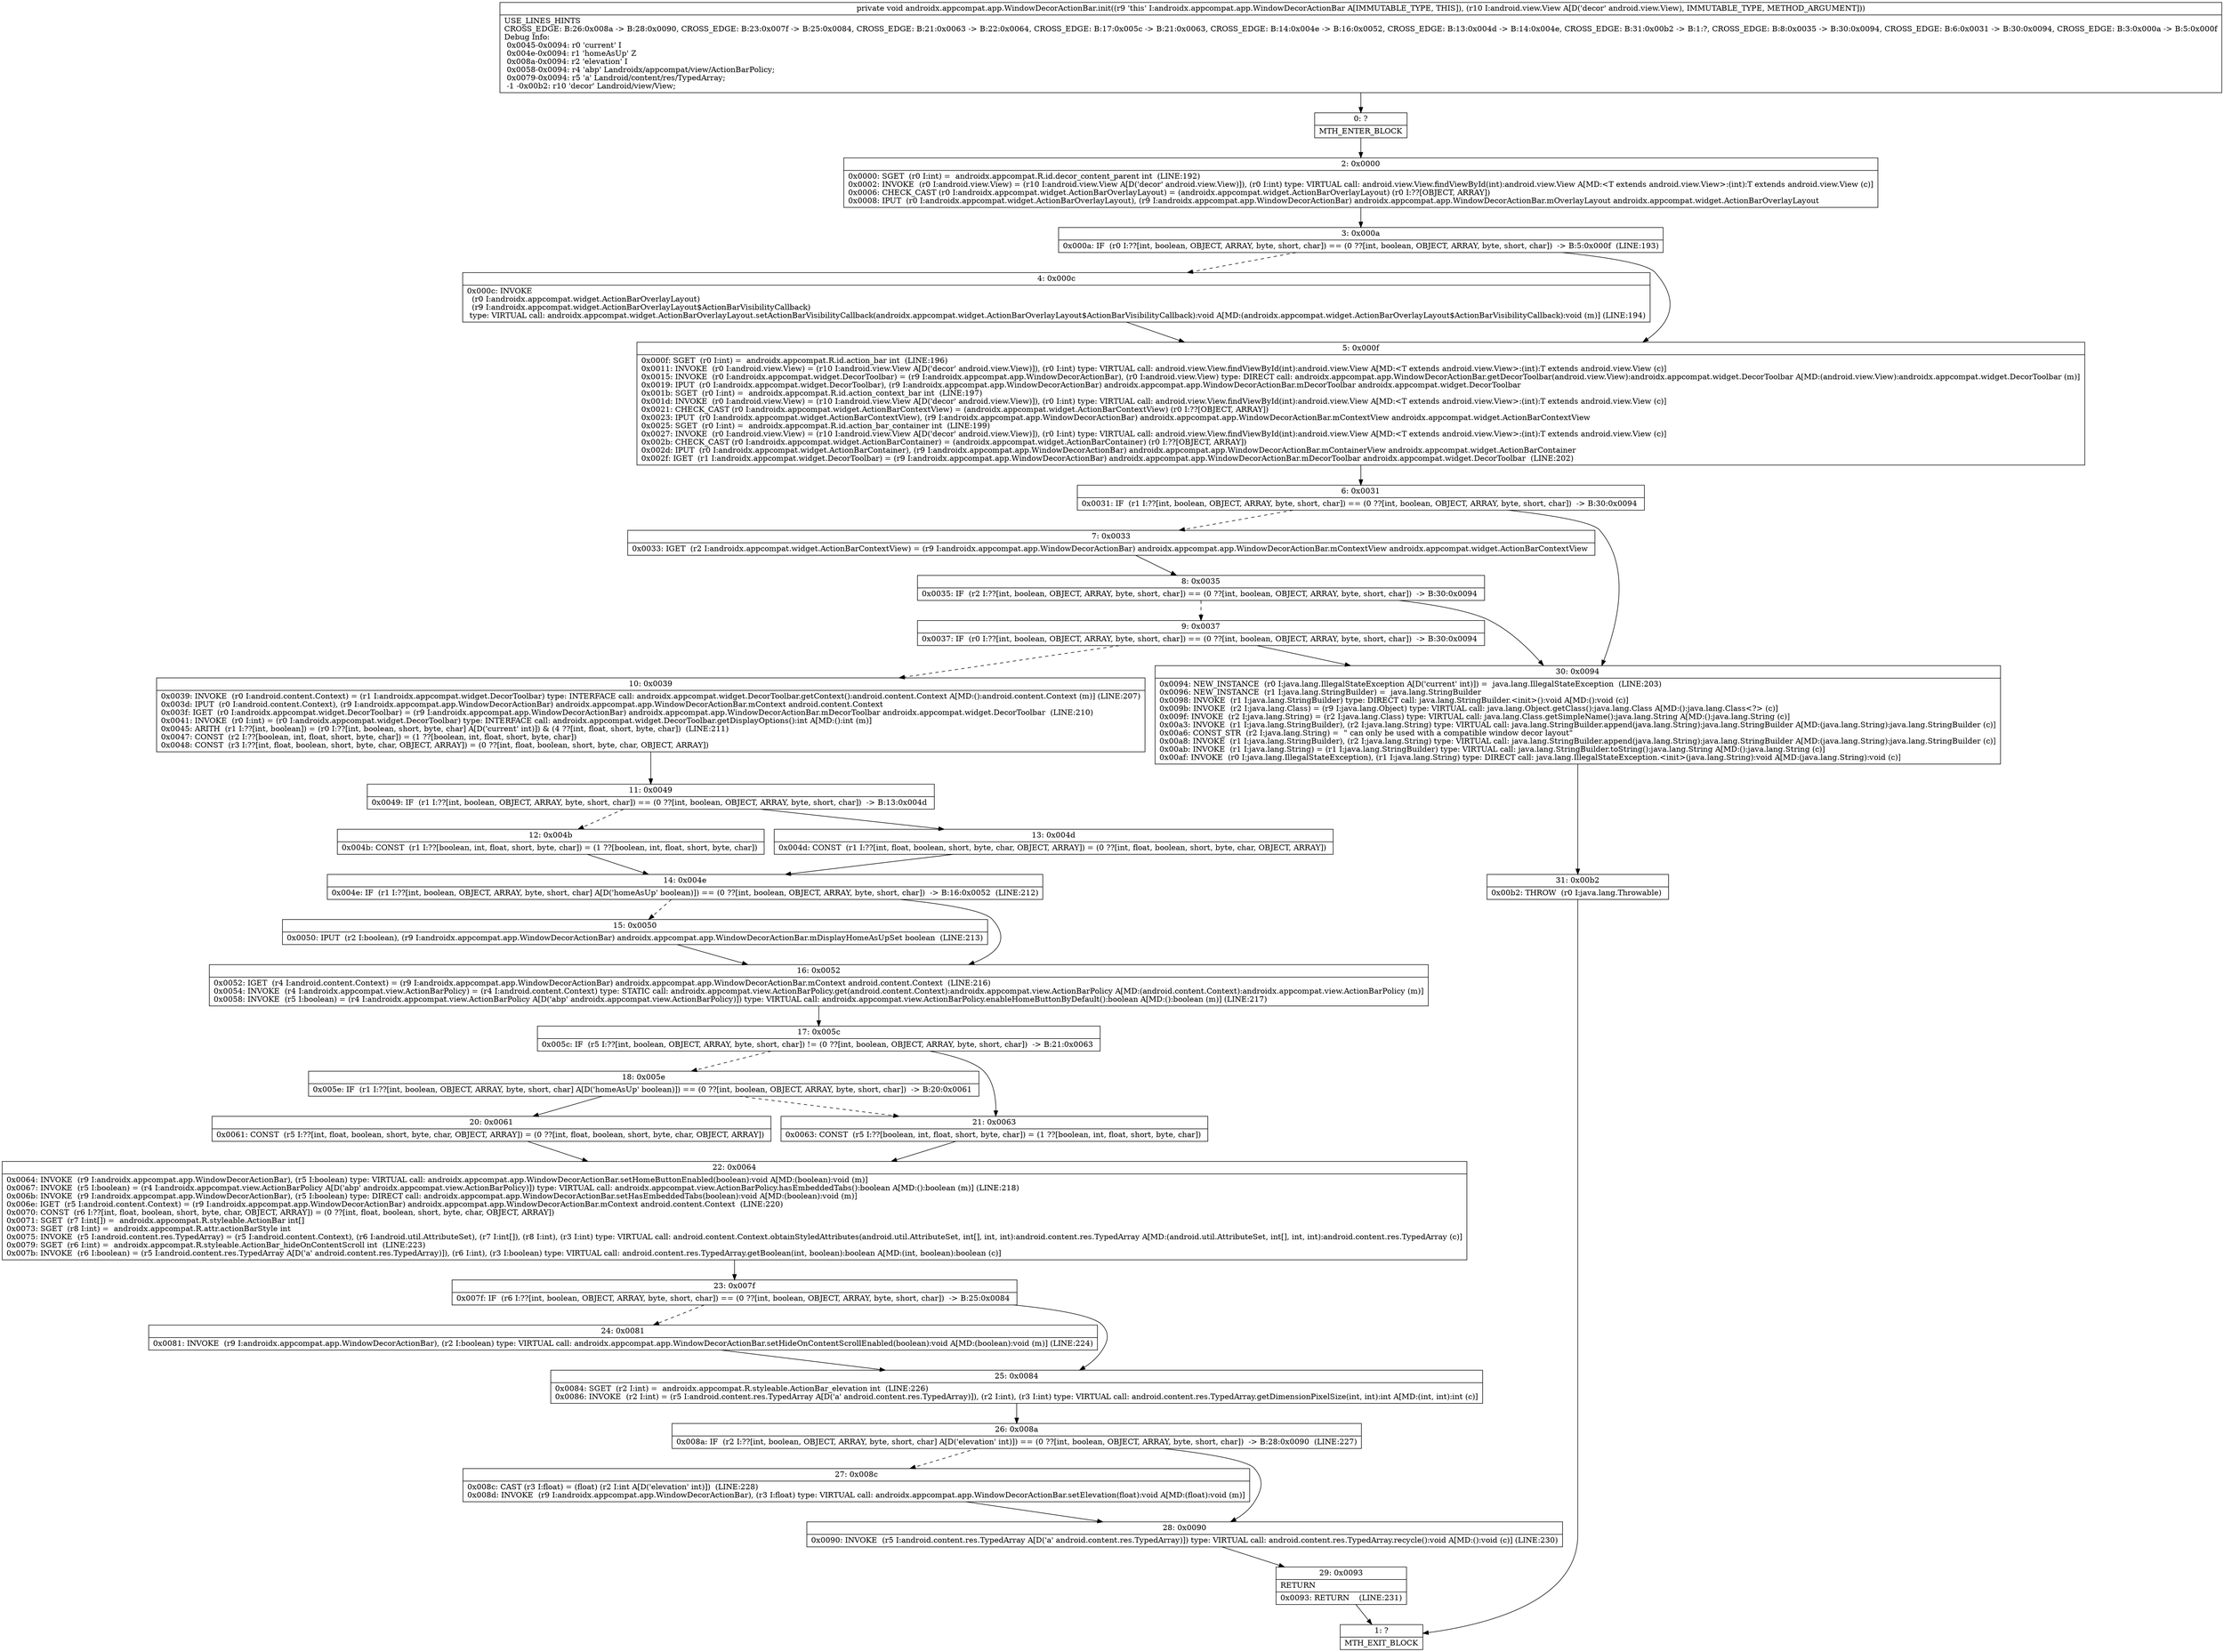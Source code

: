 digraph "CFG forandroidx.appcompat.app.WindowDecorActionBar.init(Landroid\/view\/View;)V" {
Node_0 [shape=record,label="{0\:\ ?|MTH_ENTER_BLOCK\l}"];
Node_2 [shape=record,label="{2\:\ 0x0000|0x0000: SGET  (r0 I:int) =  androidx.appcompat.R.id.decor_content_parent int  (LINE:192)\l0x0002: INVOKE  (r0 I:android.view.View) = (r10 I:android.view.View A[D('decor' android.view.View)]), (r0 I:int) type: VIRTUAL call: android.view.View.findViewById(int):android.view.View A[MD:\<T extends android.view.View\>:(int):T extends android.view.View (c)]\l0x0006: CHECK_CAST (r0 I:androidx.appcompat.widget.ActionBarOverlayLayout) = (androidx.appcompat.widget.ActionBarOverlayLayout) (r0 I:??[OBJECT, ARRAY]) \l0x0008: IPUT  (r0 I:androidx.appcompat.widget.ActionBarOverlayLayout), (r9 I:androidx.appcompat.app.WindowDecorActionBar) androidx.appcompat.app.WindowDecorActionBar.mOverlayLayout androidx.appcompat.widget.ActionBarOverlayLayout \l}"];
Node_3 [shape=record,label="{3\:\ 0x000a|0x000a: IF  (r0 I:??[int, boolean, OBJECT, ARRAY, byte, short, char]) == (0 ??[int, boolean, OBJECT, ARRAY, byte, short, char])  \-\> B:5:0x000f  (LINE:193)\l}"];
Node_4 [shape=record,label="{4\:\ 0x000c|0x000c: INVOKE  \l  (r0 I:androidx.appcompat.widget.ActionBarOverlayLayout)\l  (r9 I:androidx.appcompat.widget.ActionBarOverlayLayout$ActionBarVisibilityCallback)\l type: VIRTUAL call: androidx.appcompat.widget.ActionBarOverlayLayout.setActionBarVisibilityCallback(androidx.appcompat.widget.ActionBarOverlayLayout$ActionBarVisibilityCallback):void A[MD:(androidx.appcompat.widget.ActionBarOverlayLayout$ActionBarVisibilityCallback):void (m)] (LINE:194)\l}"];
Node_5 [shape=record,label="{5\:\ 0x000f|0x000f: SGET  (r0 I:int) =  androidx.appcompat.R.id.action_bar int  (LINE:196)\l0x0011: INVOKE  (r0 I:android.view.View) = (r10 I:android.view.View A[D('decor' android.view.View)]), (r0 I:int) type: VIRTUAL call: android.view.View.findViewById(int):android.view.View A[MD:\<T extends android.view.View\>:(int):T extends android.view.View (c)]\l0x0015: INVOKE  (r0 I:androidx.appcompat.widget.DecorToolbar) = (r9 I:androidx.appcompat.app.WindowDecorActionBar), (r0 I:android.view.View) type: DIRECT call: androidx.appcompat.app.WindowDecorActionBar.getDecorToolbar(android.view.View):androidx.appcompat.widget.DecorToolbar A[MD:(android.view.View):androidx.appcompat.widget.DecorToolbar (m)]\l0x0019: IPUT  (r0 I:androidx.appcompat.widget.DecorToolbar), (r9 I:androidx.appcompat.app.WindowDecorActionBar) androidx.appcompat.app.WindowDecorActionBar.mDecorToolbar androidx.appcompat.widget.DecorToolbar \l0x001b: SGET  (r0 I:int) =  androidx.appcompat.R.id.action_context_bar int  (LINE:197)\l0x001d: INVOKE  (r0 I:android.view.View) = (r10 I:android.view.View A[D('decor' android.view.View)]), (r0 I:int) type: VIRTUAL call: android.view.View.findViewById(int):android.view.View A[MD:\<T extends android.view.View\>:(int):T extends android.view.View (c)]\l0x0021: CHECK_CAST (r0 I:androidx.appcompat.widget.ActionBarContextView) = (androidx.appcompat.widget.ActionBarContextView) (r0 I:??[OBJECT, ARRAY]) \l0x0023: IPUT  (r0 I:androidx.appcompat.widget.ActionBarContextView), (r9 I:androidx.appcompat.app.WindowDecorActionBar) androidx.appcompat.app.WindowDecorActionBar.mContextView androidx.appcompat.widget.ActionBarContextView \l0x0025: SGET  (r0 I:int) =  androidx.appcompat.R.id.action_bar_container int  (LINE:199)\l0x0027: INVOKE  (r0 I:android.view.View) = (r10 I:android.view.View A[D('decor' android.view.View)]), (r0 I:int) type: VIRTUAL call: android.view.View.findViewById(int):android.view.View A[MD:\<T extends android.view.View\>:(int):T extends android.view.View (c)]\l0x002b: CHECK_CAST (r0 I:androidx.appcompat.widget.ActionBarContainer) = (androidx.appcompat.widget.ActionBarContainer) (r0 I:??[OBJECT, ARRAY]) \l0x002d: IPUT  (r0 I:androidx.appcompat.widget.ActionBarContainer), (r9 I:androidx.appcompat.app.WindowDecorActionBar) androidx.appcompat.app.WindowDecorActionBar.mContainerView androidx.appcompat.widget.ActionBarContainer \l0x002f: IGET  (r1 I:androidx.appcompat.widget.DecorToolbar) = (r9 I:androidx.appcompat.app.WindowDecorActionBar) androidx.appcompat.app.WindowDecorActionBar.mDecorToolbar androidx.appcompat.widget.DecorToolbar  (LINE:202)\l}"];
Node_6 [shape=record,label="{6\:\ 0x0031|0x0031: IF  (r1 I:??[int, boolean, OBJECT, ARRAY, byte, short, char]) == (0 ??[int, boolean, OBJECT, ARRAY, byte, short, char])  \-\> B:30:0x0094 \l}"];
Node_7 [shape=record,label="{7\:\ 0x0033|0x0033: IGET  (r2 I:androidx.appcompat.widget.ActionBarContextView) = (r9 I:androidx.appcompat.app.WindowDecorActionBar) androidx.appcompat.app.WindowDecorActionBar.mContextView androidx.appcompat.widget.ActionBarContextView \l}"];
Node_8 [shape=record,label="{8\:\ 0x0035|0x0035: IF  (r2 I:??[int, boolean, OBJECT, ARRAY, byte, short, char]) == (0 ??[int, boolean, OBJECT, ARRAY, byte, short, char])  \-\> B:30:0x0094 \l}"];
Node_9 [shape=record,label="{9\:\ 0x0037|0x0037: IF  (r0 I:??[int, boolean, OBJECT, ARRAY, byte, short, char]) == (0 ??[int, boolean, OBJECT, ARRAY, byte, short, char])  \-\> B:30:0x0094 \l}"];
Node_10 [shape=record,label="{10\:\ 0x0039|0x0039: INVOKE  (r0 I:android.content.Context) = (r1 I:androidx.appcompat.widget.DecorToolbar) type: INTERFACE call: androidx.appcompat.widget.DecorToolbar.getContext():android.content.Context A[MD:():android.content.Context (m)] (LINE:207)\l0x003d: IPUT  (r0 I:android.content.Context), (r9 I:androidx.appcompat.app.WindowDecorActionBar) androidx.appcompat.app.WindowDecorActionBar.mContext android.content.Context \l0x003f: IGET  (r0 I:androidx.appcompat.widget.DecorToolbar) = (r9 I:androidx.appcompat.app.WindowDecorActionBar) androidx.appcompat.app.WindowDecorActionBar.mDecorToolbar androidx.appcompat.widget.DecorToolbar  (LINE:210)\l0x0041: INVOKE  (r0 I:int) = (r0 I:androidx.appcompat.widget.DecorToolbar) type: INTERFACE call: androidx.appcompat.widget.DecorToolbar.getDisplayOptions():int A[MD:():int (m)]\l0x0045: ARITH  (r1 I:??[int, boolean]) = (r0 I:??[int, boolean, short, byte, char] A[D('current' int)]) & (4 ??[int, float, short, byte, char])  (LINE:211)\l0x0047: CONST  (r2 I:??[boolean, int, float, short, byte, char]) = (1 ??[boolean, int, float, short, byte, char]) \l0x0048: CONST  (r3 I:??[int, float, boolean, short, byte, char, OBJECT, ARRAY]) = (0 ??[int, float, boolean, short, byte, char, OBJECT, ARRAY]) \l}"];
Node_11 [shape=record,label="{11\:\ 0x0049|0x0049: IF  (r1 I:??[int, boolean, OBJECT, ARRAY, byte, short, char]) == (0 ??[int, boolean, OBJECT, ARRAY, byte, short, char])  \-\> B:13:0x004d \l}"];
Node_12 [shape=record,label="{12\:\ 0x004b|0x004b: CONST  (r1 I:??[boolean, int, float, short, byte, char]) = (1 ??[boolean, int, float, short, byte, char]) \l}"];
Node_14 [shape=record,label="{14\:\ 0x004e|0x004e: IF  (r1 I:??[int, boolean, OBJECT, ARRAY, byte, short, char] A[D('homeAsUp' boolean)]) == (0 ??[int, boolean, OBJECT, ARRAY, byte, short, char])  \-\> B:16:0x0052  (LINE:212)\l}"];
Node_15 [shape=record,label="{15\:\ 0x0050|0x0050: IPUT  (r2 I:boolean), (r9 I:androidx.appcompat.app.WindowDecorActionBar) androidx.appcompat.app.WindowDecorActionBar.mDisplayHomeAsUpSet boolean  (LINE:213)\l}"];
Node_16 [shape=record,label="{16\:\ 0x0052|0x0052: IGET  (r4 I:android.content.Context) = (r9 I:androidx.appcompat.app.WindowDecorActionBar) androidx.appcompat.app.WindowDecorActionBar.mContext android.content.Context  (LINE:216)\l0x0054: INVOKE  (r4 I:androidx.appcompat.view.ActionBarPolicy) = (r4 I:android.content.Context) type: STATIC call: androidx.appcompat.view.ActionBarPolicy.get(android.content.Context):androidx.appcompat.view.ActionBarPolicy A[MD:(android.content.Context):androidx.appcompat.view.ActionBarPolicy (m)]\l0x0058: INVOKE  (r5 I:boolean) = (r4 I:androidx.appcompat.view.ActionBarPolicy A[D('abp' androidx.appcompat.view.ActionBarPolicy)]) type: VIRTUAL call: androidx.appcompat.view.ActionBarPolicy.enableHomeButtonByDefault():boolean A[MD:():boolean (m)] (LINE:217)\l}"];
Node_17 [shape=record,label="{17\:\ 0x005c|0x005c: IF  (r5 I:??[int, boolean, OBJECT, ARRAY, byte, short, char]) != (0 ??[int, boolean, OBJECT, ARRAY, byte, short, char])  \-\> B:21:0x0063 \l}"];
Node_18 [shape=record,label="{18\:\ 0x005e|0x005e: IF  (r1 I:??[int, boolean, OBJECT, ARRAY, byte, short, char] A[D('homeAsUp' boolean)]) == (0 ??[int, boolean, OBJECT, ARRAY, byte, short, char])  \-\> B:20:0x0061 \l}"];
Node_20 [shape=record,label="{20\:\ 0x0061|0x0061: CONST  (r5 I:??[int, float, boolean, short, byte, char, OBJECT, ARRAY]) = (0 ??[int, float, boolean, short, byte, char, OBJECT, ARRAY]) \l}"];
Node_22 [shape=record,label="{22\:\ 0x0064|0x0064: INVOKE  (r9 I:androidx.appcompat.app.WindowDecorActionBar), (r5 I:boolean) type: VIRTUAL call: androidx.appcompat.app.WindowDecorActionBar.setHomeButtonEnabled(boolean):void A[MD:(boolean):void (m)]\l0x0067: INVOKE  (r5 I:boolean) = (r4 I:androidx.appcompat.view.ActionBarPolicy A[D('abp' androidx.appcompat.view.ActionBarPolicy)]) type: VIRTUAL call: androidx.appcompat.view.ActionBarPolicy.hasEmbeddedTabs():boolean A[MD:():boolean (m)] (LINE:218)\l0x006b: INVOKE  (r9 I:androidx.appcompat.app.WindowDecorActionBar), (r5 I:boolean) type: DIRECT call: androidx.appcompat.app.WindowDecorActionBar.setHasEmbeddedTabs(boolean):void A[MD:(boolean):void (m)]\l0x006e: IGET  (r5 I:android.content.Context) = (r9 I:androidx.appcompat.app.WindowDecorActionBar) androidx.appcompat.app.WindowDecorActionBar.mContext android.content.Context  (LINE:220)\l0x0070: CONST  (r6 I:??[int, float, boolean, short, byte, char, OBJECT, ARRAY]) = (0 ??[int, float, boolean, short, byte, char, OBJECT, ARRAY]) \l0x0071: SGET  (r7 I:int[]) =  androidx.appcompat.R.styleable.ActionBar int[] \l0x0073: SGET  (r8 I:int) =  androidx.appcompat.R.attr.actionBarStyle int \l0x0075: INVOKE  (r5 I:android.content.res.TypedArray) = (r5 I:android.content.Context), (r6 I:android.util.AttributeSet), (r7 I:int[]), (r8 I:int), (r3 I:int) type: VIRTUAL call: android.content.Context.obtainStyledAttributes(android.util.AttributeSet, int[], int, int):android.content.res.TypedArray A[MD:(android.util.AttributeSet, int[], int, int):android.content.res.TypedArray (c)]\l0x0079: SGET  (r6 I:int) =  androidx.appcompat.R.styleable.ActionBar_hideOnContentScroll int  (LINE:223)\l0x007b: INVOKE  (r6 I:boolean) = (r5 I:android.content.res.TypedArray A[D('a' android.content.res.TypedArray)]), (r6 I:int), (r3 I:boolean) type: VIRTUAL call: android.content.res.TypedArray.getBoolean(int, boolean):boolean A[MD:(int, boolean):boolean (c)]\l}"];
Node_23 [shape=record,label="{23\:\ 0x007f|0x007f: IF  (r6 I:??[int, boolean, OBJECT, ARRAY, byte, short, char]) == (0 ??[int, boolean, OBJECT, ARRAY, byte, short, char])  \-\> B:25:0x0084 \l}"];
Node_24 [shape=record,label="{24\:\ 0x0081|0x0081: INVOKE  (r9 I:androidx.appcompat.app.WindowDecorActionBar), (r2 I:boolean) type: VIRTUAL call: androidx.appcompat.app.WindowDecorActionBar.setHideOnContentScrollEnabled(boolean):void A[MD:(boolean):void (m)] (LINE:224)\l}"];
Node_25 [shape=record,label="{25\:\ 0x0084|0x0084: SGET  (r2 I:int) =  androidx.appcompat.R.styleable.ActionBar_elevation int  (LINE:226)\l0x0086: INVOKE  (r2 I:int) = (r5 I:android.content.res.TypedArray A[D('a' android.content.res.TypedArray)]), (r2 I:int), (r3 I:int) type: VIRTUAL call: android.content.res.TypedArray.getDimensionPixelSize(int, int):int A[MD:(int, int):int (c)]\l}"];
Node_26 [shape=record,label="{26\:\ 0x008a|0x008a: IF  (r2 I:??[int, boolean, OBJECT, ARRAY, byte, short, char] A[D('elevation' int)]) == (0 ??[int, boolean, OBJECT, ARRAY, byte, short, char])  \-\> B:28:0x0090  (LINE:227)\l}"];
Node_27 [shape=record,label="{27\:\ 0x008c|0x008c: CAST (r3 I:float) = (float) (r2 I:int A[D('elevation' int)])  (LINE:228)\l0x008d: INVOKE  (r9 I:androidx.appcompat.app.WindowDecorActionBar), (r3 I:float) type: VIRTUAL call: androidx.appcompat.app.WindowDecorActionBar.setElevation(float):void A[MD:(float):void (m)]\l}"];
Node_28 [shape=record,label="{28\:\ 0x0090|0x0090: INVOKE  (r5 I:android.content.res.TypedArray A[D('a' android.content.res.TypedArray)]) type: VIRTUAL call: android.content.res.TypedArray.recycle():void A[MD:():void (c)] (LINE:230)\l}"];
Node_29 [shape=record,label="{29\:\ 0x0093|RETURN\l|0x0093: RETURN    (LINE:231)\l}"];
Node_1 [shape=record,label="{1\:\ ?|MTH_EXIT_BLOCK\l}"];
Node_21 [shape=record,label="{21\:\ 0x0063|0x0063: CONST  (r5 I:??[boolean, int, float, short, byte, char]) = (1 ??[boolean, int, float, short, byte, char]) \l}"];
Node_13 [shape=record,label="{13\:\ 0x004d|0x004d: CONST  (r1 I:??[int, float, boolean, short, byte, char, OBJECT, ARRAY]) = (0 ??[int, float, boolean, short, byte, char, OBJECT, ARRAY]) \l}"];
Node_30 [shape=record,label="{30\:\ 0x0094|0x0094: NEW_INSTANCE  (r0 I:java.lang.IllegalStateException A[D('current' int)]) =  java.lang.IllegalStateException  (LINE:203)\l0x0096: NEW_INSTANCE  (r1 I:java.lang.StringBuilder) =  java.lang.StringBuilder \l0x0098: INVOKE  (r1 I:java.lang.StringBuilder) type: DIRECT call: java.lang.StringBuilder.\<init\>():void A[MD:():void (c)]\l0x009b: INVOKE  (r2 I:java.lang.Class) = (r9 I:java.lang.Object) type: VIRTUAL call: java.lang.Object.getClass():java.lang.Class A[MD:():java.lang.Class\<?\> (c)]\l0x009f: INVOKE  (r2 I:java.lang.String) = (r2 I:java.lang.Class) type: VIRTUAL call: java.lang.Class.getSimpleName():java.lang.String A[MD:():java.lang.String (c)]\l0x00a3: INVOKE  (r1 I:java.lang.StringBuilder), (r2 I:java.lang.String) type: VIRTUAL call: java.lang.StringBuilder.append(java.lang.String):java.lang.StringBuilder A[MD:(java.lang.String):java.lang.StringBuilder (c)]\l0x00a6: CONST_STR  (r2 I:java.lang.String) =  \" can only be used with a compatible window decor layout\" \l0x00a8: INVOKE  (r1 I:java.lang.StringBuilder), (r2 I:java.lang.String) type: VIRTUAL call: java.lang.StringBuilder.append(java.lang.String):java.lang.StringBuilder A[MD:(java.lang.String):java.lang.StringBuilder (c)]\l0x00ab: INVOKE  (r1 I:java.lang.String) = (r1 I:java.lang.StringBuilder) type: VIRTUAL call: java.lang.StringBuilder.toString():java.lang.String A[MD:():java.lang.String (c)]\l0x00af: INVOKE  (r0 I:java.lang.IllegalStateException), (r1 I:java.lang.String) type: DIRECT call: java.lang.IllegalStateException.\<init\>(java.lang.String):void A[MD:(java.lang.String):void (c)]\l}"];
Node_31 [shape=record,label="{31\:\ 0x00b2|0x00b2: THROW  (r0 I:java.lang.Throwable) \l}"];
MethodNode[shape=record,label="{private void androidx.appcompat.app.WindowDecorActionBar.init((r9 'this' I:androidx.appcompat.app.WindowDecorActionBar A[IMMUTABLE_TYPE, THIS]), (r10 I:android.view.View A[D('decor' android.view.View), IMMUTABLE_TYPE, METHOD_ARGUMENT]))  | USE_LINES_HINTS\lCROSS_EDGE: B:26:0x008a \-\> B:28:0x0090, CROSS_EDGE: B:23:0x007f \-\> B:25:0x0084, CROSS_EDGE: B:21:0x0063 \-\> B:22:0x0064, CROSS_EDGE: B:17:0x005c \-\> B:21:0x0063, CROSS_EDGE: B:14:0x004e \-\> B:16:0x0052, CROSS_EDGE: B:13:0x004d \-\> B:14:0x004e, CROSS_EDGE: B:31:0x00b2 \-\> B:1:?, CROSS_EDGE: B:8:0x0035 \-\> B:30:0x0094, CROSS_EDGE: B:6:0x0031 \-\> B:30:0x0094, CROSS_EDGE: B:3:0x000a \-\> B:5:0x000f\lDebug Info:\l  0x0045\-0x0094: r0 'current' I\l  0x004e\-0x0094: r1 'homeAsUp' Z\l  0x008a\-0x0094: r2 'elevation' I\l  0x0058\-0x0094: r4 'abp' Landroidx\/appcompat\/view\/ActionBarPolicy;\l  0x0079\-0x0094: r5 'a' Landroid\/content\/res\/TypedArray;\l  \-1 \-0x00b2: r10 'decor' Landroid\/view\/View;\l}"];
MethodNode -> Node_0;Node_0 -> Node_2;
Node_2 -> Node_3;
Node_3 -> Node_4[style=dashed];
Node_3 -> Node_5;
Node_4 -> Node_5;
Node_5 -> Node_6;
Node_6 -> Node_7[style=dashed];
Node_6 -> Node_30;
Node_7 -> Node_8;
Node_8 -> Node_9[style=dashed];
Node_8 -> Node_30;
Node_9 -> Node_10[style=dashed];
Node_9 -> Node_30;
Node_10 -> Node_11;
Node_11 -> Node_12[style=dashed];
Node_11 -> Node_13;
Node_12 -> Node_14;
Node_14 -> Node_15[style=dashed];
Node_14 -> Node_16;
Node_15 -> Node_16;
Node_16 -> Node_17;
Node_17 -> Node_18[style=dashed];
Node_17 -> Node_21;
Node_18 -> Node_20;
Node_18 -> Node_21[style=dashed];
Node_20 -> Node_22;
Node_22 -> Node_23;
Node_23 -> Node_24[style=dashed];
Node_23 -> Node_25;
Node_24 -> Node_25;
Node_25 -> Node_26;
Node_26 -> Node_27[style=dashed];
Node_26 -> Node_28;
Node_27 -> Node_28;
Node_28 -> Node_29;
Node_29 -> Node_1;
Node_21 -> Node_22;
Node_13 -> Node_14;
Node_30 -> Node_31;
Node_31 -> Node_1;
}

